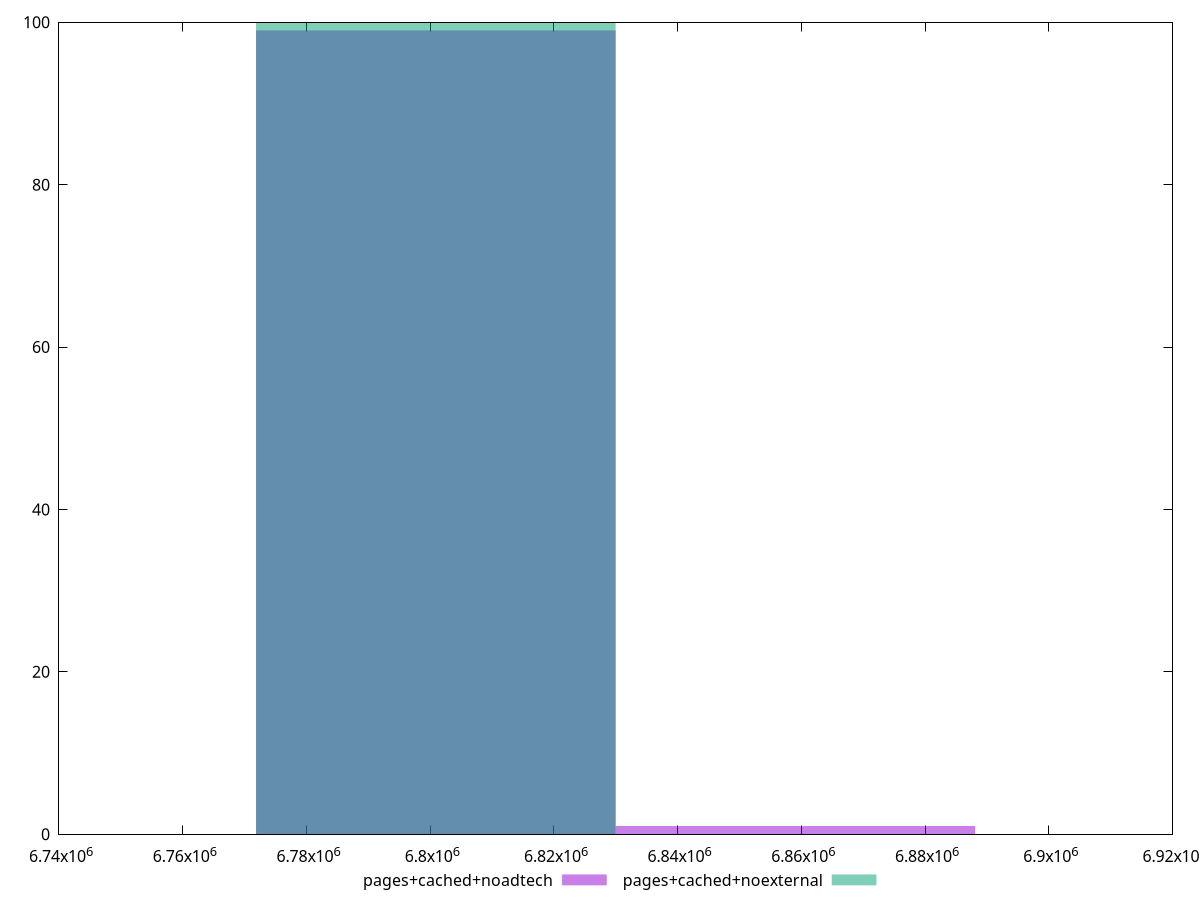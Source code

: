 reset
set terminal svg size 640, 500 enhanced background rgb 'white'
set output "reprap/total-byte-weight/comparison/histogram/4_vs_5.svg"

$pagesCachedNoadtech <<EOF
6800915.188400777 99
6859042.668643519 1
EOF

$pagesCachedNoexternal <<EOF
6800915.188400777 100
EOF

set key outside below
set boxwidth 58127.48024274169
set yrange [0:100]
set style fill transparent solid 0.5 noborder

plot \
  $pagesCachedNoadtech title "pages+cached+noadtech" with boxes, \
  $pagesCachedNoexternal title "pages+cached+noexternal" with boxes, \


reset